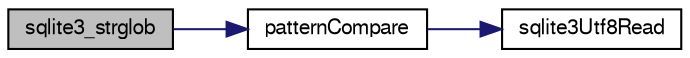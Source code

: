 digraph "sqlite3_strglob"
{
  edge [fontname="FreeSans",fontsize="10",labelfontname="FreeSans",labelfontsize="10"];
  node [fontname="FreeSans",fontsize="10",shape=record];
  rankdir="LR";
  Node386894 [label="sqlite3_strglob",height=0.2,width=0.4,color="black", fillcolor="grey75", style="filled", fontcolor="black"];
  Node386894 -> Node386895 [color="midnightblue",fontsize="10",style="solid",fontname="FreeSans"];
  Node386895 [label="patternCompare",height=0.2,width=0.4,color="black", fillcolor="white", style="filled",URL="$sqlite3_8c.html#aefc4c0df27b623bc367525cd7f5b0eb0"];
  Node386895 -> Node386896 [color="midnightblue",fontsize="10",style="solid",fontname="FreeSans"];
  Node386896 [label="sqlite3Utf8Read",height=0.2,width=0.4,color="black", fillcolor="white", style="filled",URL="$sqlite3_8c.html#ae25f70650fcf02236868220f5ebd2d79"];
}

